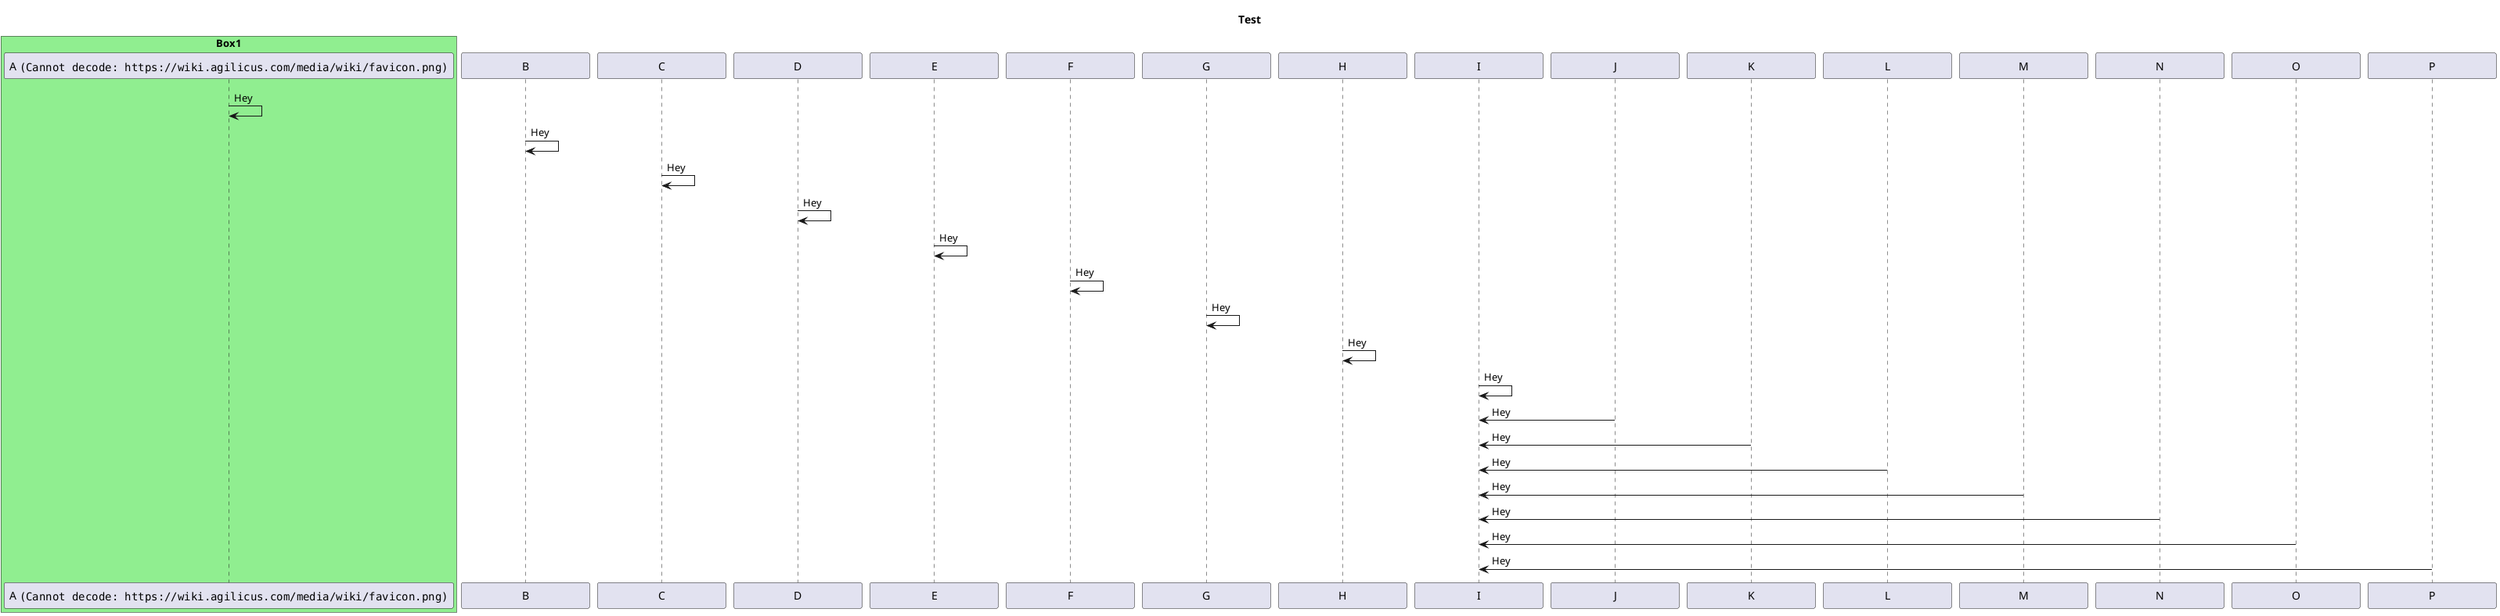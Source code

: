 {
  "sha1": "op7ckzb5z5hqf4laxyzlikfq8xy0pmt",
  "insertion": {
    "when": "2024-06-04T17:28:40.064Z",
    "url": "http://forum.plantuml.net/9048/img-tag-for-sequence-diagram-participants-does-always-render",
    "user": "plantuml@gmail.com"
  }
}
@startuml
!define logo(x) "x <img:https://wiki.agilicus.com/media/wiki/favicon.png>" as x

Title: Test
skinparam minClassWidth 150


box "Box1" #LightGreen
 participant logo(A)
end box

A->A: Hey
B->B: Hey
C->C: Hey
D->D: Hey
E->E: Hey
F->F: Hey
G->G: Hey
H->H: Hey
I->I: Hey
J->I: Hey
K->I: Hey
L->I: Hey
M->I: Hey
N->I: Hey
O->I: Hey
P->I: Hey
@enduml
